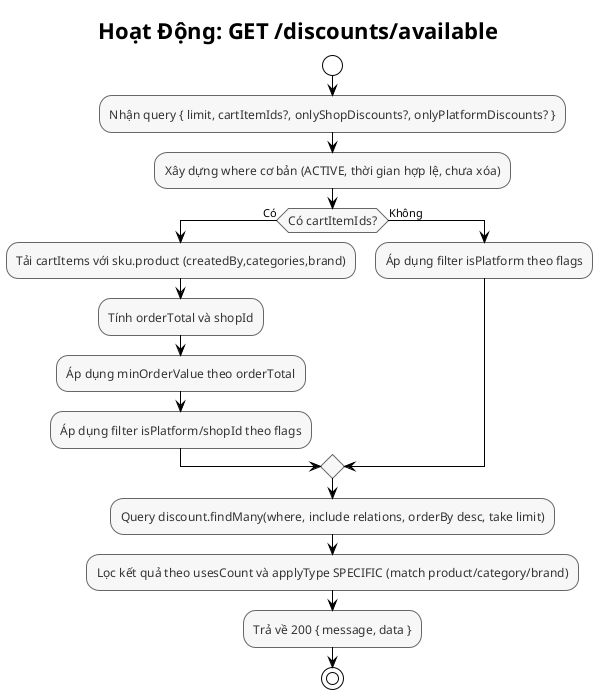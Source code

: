 @startuml Discount - Available Activity
!theme plain
skinparam backgroundColor #FFFFFF
skinparam activityFontSize 12
skinparam activityFontColor #333333
skinparam activityBorderColor #666666
skinparam activityBackgroundColor #F7F7F7

title Hoạt Động: GET /discounts/available

start
:Nhận query { limit, cartItemIds?, onlyShopDiscounts?, onlyPlatformDiscounts? };
:Xây dựng where cơ bản (ACTIVE, thời gian hợp lệ, chưa xóa);
if (Có cartItemIds?) then (Có)
  :Tải cartItems với sku.product (createdBy,categories,brand);
  :Tính orderTotal và shopId;
  :Áp dụng minOrderValue theo orderTotal;
  :Áp dụng filter isPlatform/shopId theo flags;
else (Không)
  :Áp dụng filter isPlatform theo flags;
endif
:Query discount.findMany(where, include relations, orderBy desc, take limit);
:Lọc kết quả theo usesCount và applyType SPECIFIC (match product/category/brand);
:Trả về 200 { message, data };
stop

@enduml


